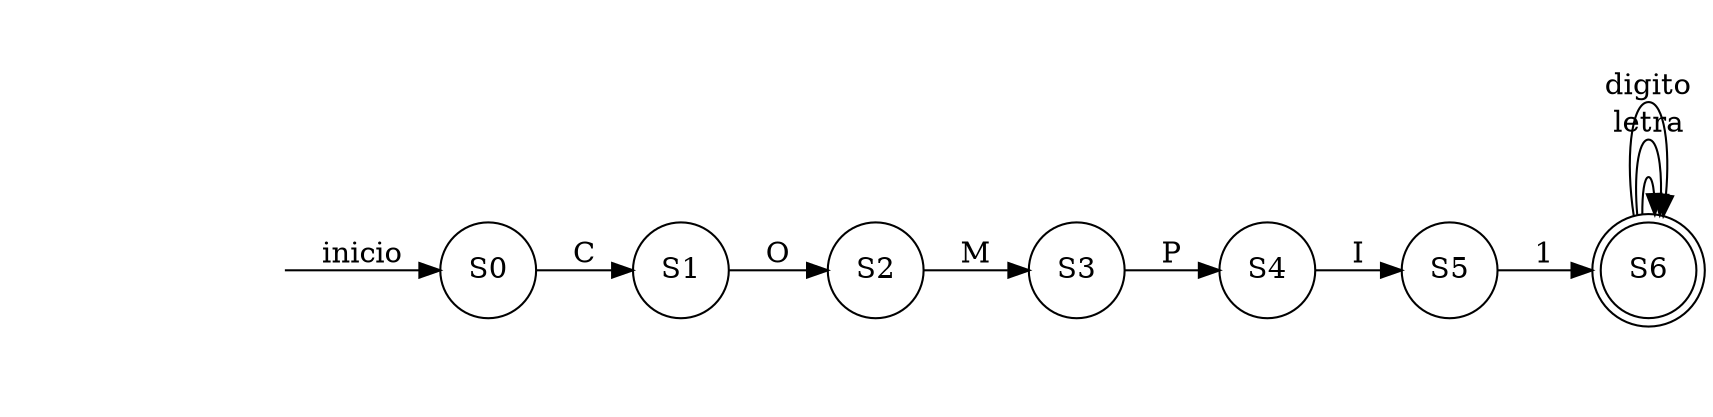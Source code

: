 digraph AFD{
rankdir=LR;
size="13"
S6[peripheries = 2, shape=circle];
node [shape=circle,peripheries = 1];
node [fontcolor=black];
edge [color=black];
secret_node [style=invis];
secret_node -> S0 [label="inicio"];
S0 -> S1[label="C"];
S1 -> S2[label="O"];
S2 -> S3[label="M"];
S3 -> S4[label="P"];
S4 -> S5[label="I"];
S5 -> S6[label="1"];
S6 -> S6[label=" "];
S6 -> S6[label="letra"];
S6 -> S6[label="digito"];
}
